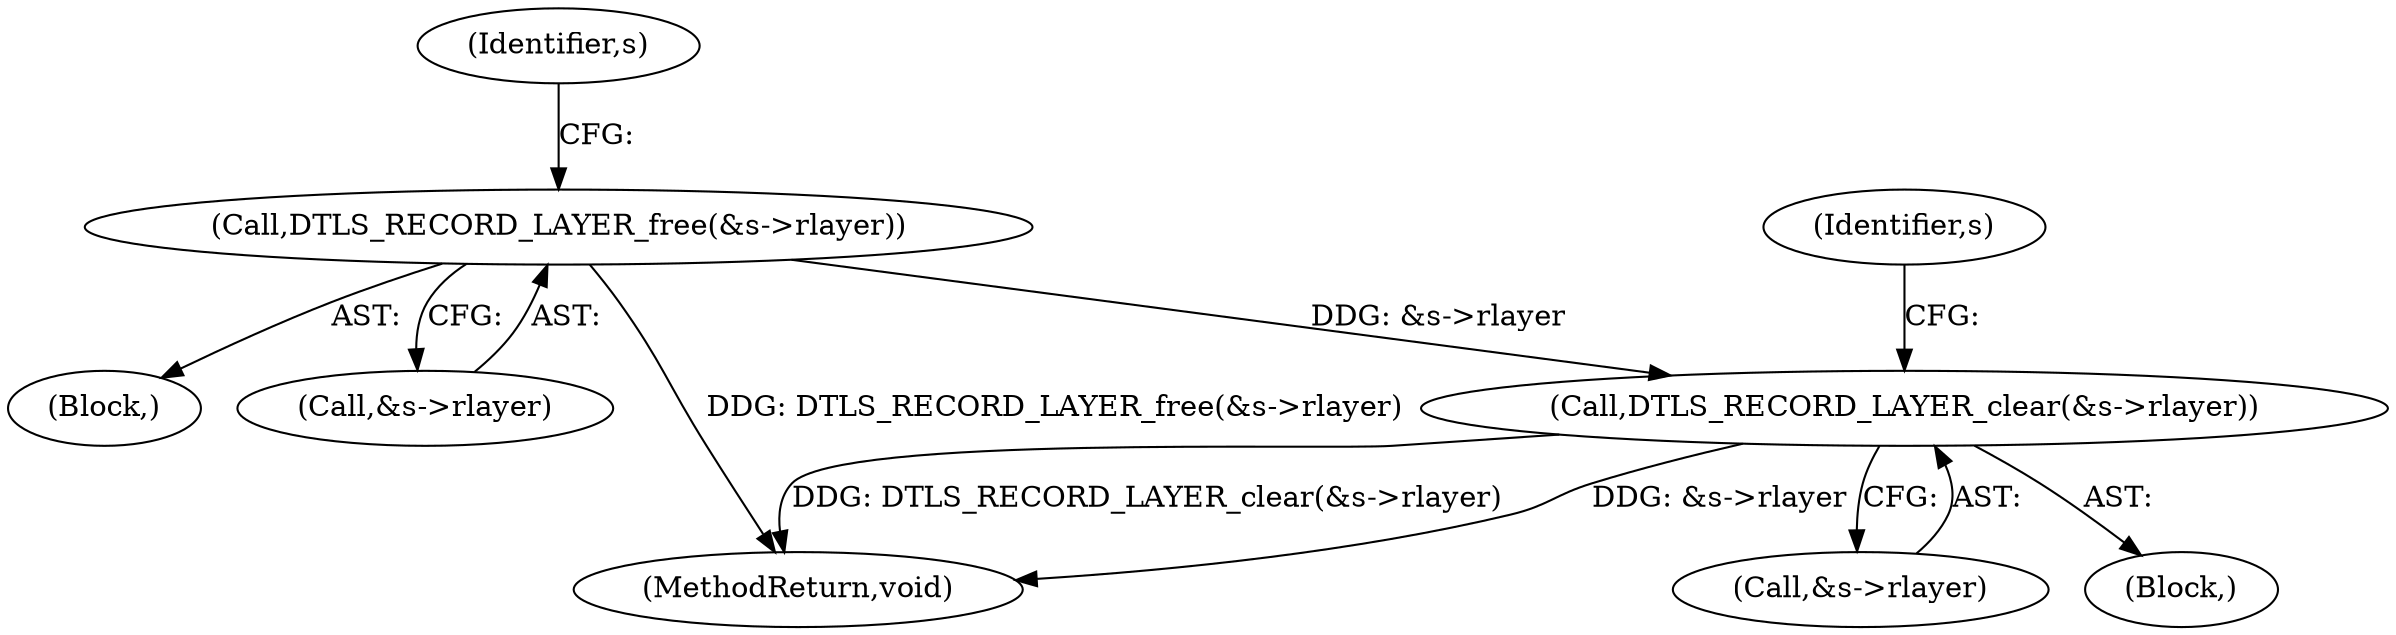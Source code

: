 digraph "0_openssl_f5c7f5dfbaf0d2f7d946d0fe86f08e6bcb36ed0d_0@API" {
"1000121" [label="(Call,DTLS_RECORD_LAYER_free(&s->rlayer))"];
"1000131" [label="(Call,DTLS_RECORD_LAYER_clear(&s->rlayer))"];
"1000126" [label="(Block,)"];
"1000121" [label="(Call,DTLS_RECORD_LAYER_free(&s->rlayer))"];
"1000714" [label="(MethodReturn,void)"];
"1000120" [label="(Block,)"];
"1000131" [label="(Call,DTLS_RECORD_LAYER_clear(&s->rlayer))"];
"1000132" [label="(Call,&s->rlayer)"];
"1000122" [label="(Call,&s->rlayer)"];
"1000138" [label="(Identifier,s)"];
"1000134" [label="(Identifier,s)"];
"1000121" -> "1000120"  [label="AST: "];
"1000121" -> "1000122"  [label="CFG: "];
"1000122" -> "1000121"  [label="AST: "];
"1000134" -> "1000121"  [label="CFG: "];
"1000121" -> "1000714"  [label="DDG: DTLS_RECORD_LAYER_free(&s->rlayer)"];
"1000121" -> "1000131"  [label="DDG: &s->rlayer"];
"1000131" -> "1000126"  [label="AST: "];
"1000131" -> "1000132"  [label="CFG: "];
"1000132" -> "1000131"  [label="AST: "];
"1000138" -> "1000131"  [label="CFG: "];
"1000131" -> "1000714"  [label="DDG: &s->rlayer"];
"1000131" -> "1000714"  [label="DDG: DTLS_RECORD_LAYER_clear(&s->rlayer)"];
}
